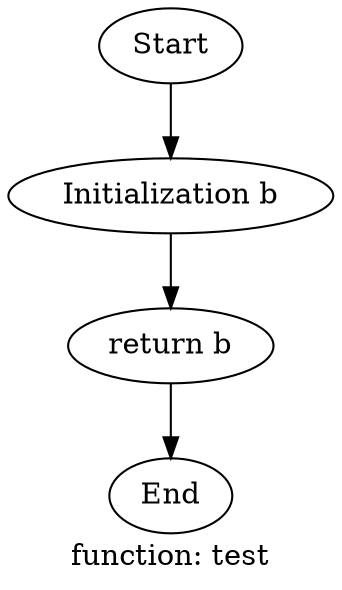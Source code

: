 Digraph test {
label = "function: test";
clusterrank = sink;
"Start" -> "Initialization b";
"Initialization b" -> "return b";
"return b" -> End;
}
Digraph test2 {
label = "function: test2";
clusterrank = sink;
"Start" -> "End";
}
Digraph main {
label = "function: main";
clusterrank = sink;
"Start" -> "Initialization b";
"Initialization b" -> "Initialization a";
"Initialization a" -> "test2(b)";
"test2(b)" -> "Initialization f";
"Initialization f" -> "f = 0";
"f = 0" -> "Initialization k";
"Initialization k" -> "Branch b > b";
subgraph cluster1 {
label = "block #1"
clusterrank = sink;
labelloc = b;
node [style=filled,color=white,rank=sink];
style=filled;
color=grey;
"Branch b > b":sw -> "test(b)":n[label="true",weight=10];
"test(b)" -> "Initialization c";
"Initialization c" -> "b = a";
}
"b = a" -> "Branch b > b";
"Branch b > b":se -> "return a":n[label="false",weight=10];
"return a" -> End;
}
